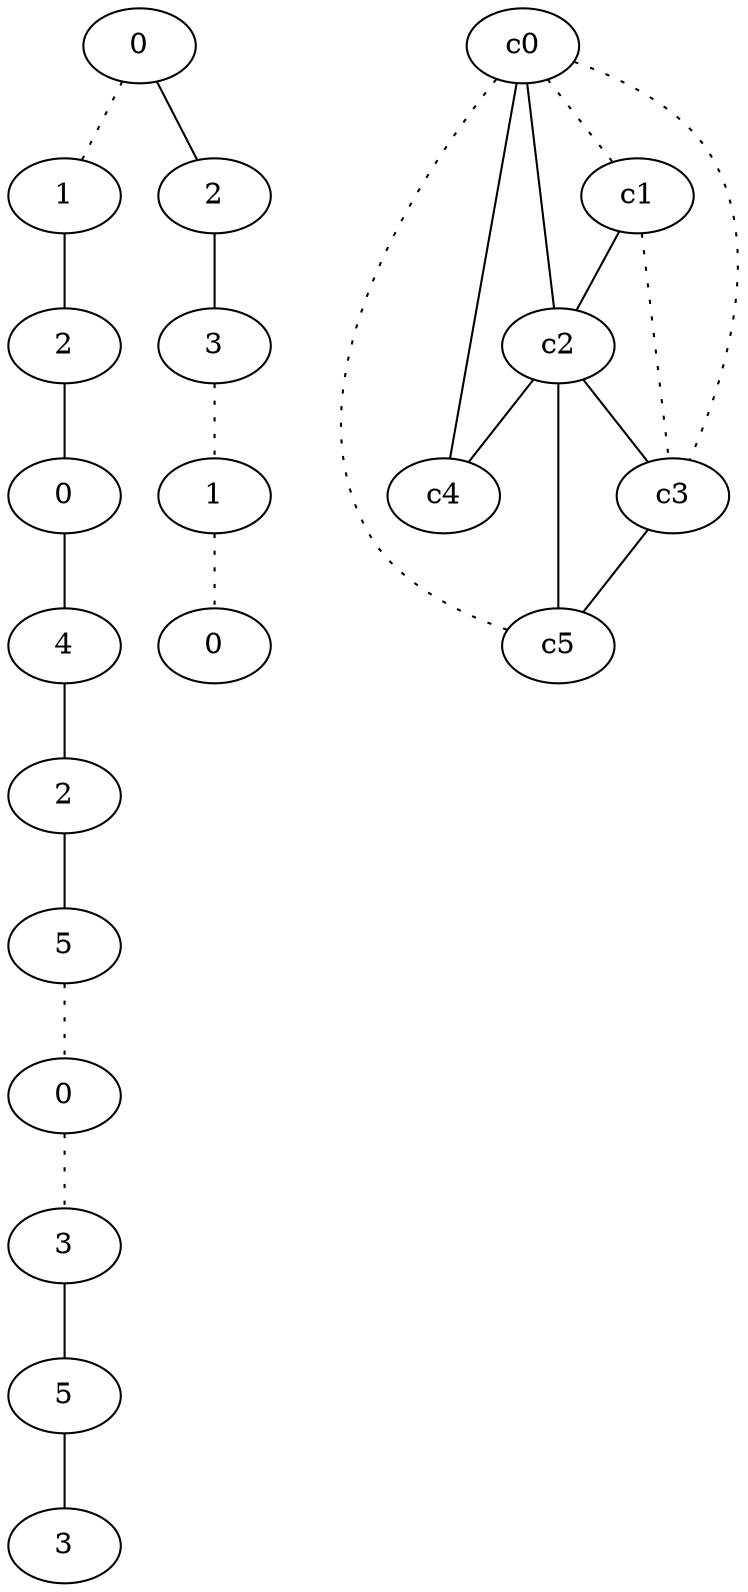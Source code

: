 graph {
a0[label=0];
a1[label=1];
a2[label=2];
a3[label=0];
a4[label=4];
a5[label=2];
a6[label=5];
a7[label=0];
a8[label=3];
a9[label=5];
a10[label=3];
a11[label=2];
a12[label=3];
a13[label=1];
a14[label=0];
a0 -- a1 [style=dotted];
a0 -- a11;
a1 -- a2;
a2 -- a3;
a3 -- a4;
a4 -- a5;
a5 -- a6;
a6 -- a7 [style=dotted];
a7 -- a8 [style=dotted];
a8 -- a9;
a9 -- a10;
a11 -- a12;
a12 -- a13 [style=dotted];
a13 -- a14 [style=dotted];
c0 -- c1 [style=dotted];
c0 -- c2;
c0 -- c3 [style=dotted];
c0 -- c4;
c0 -- c5 [style=dotted];
c1 -- c2;
c1 -- c3 [style=dotted];
c2 -- c3;
c2 -- c4;
c2 -- c5;
c3 -- c5;
}
